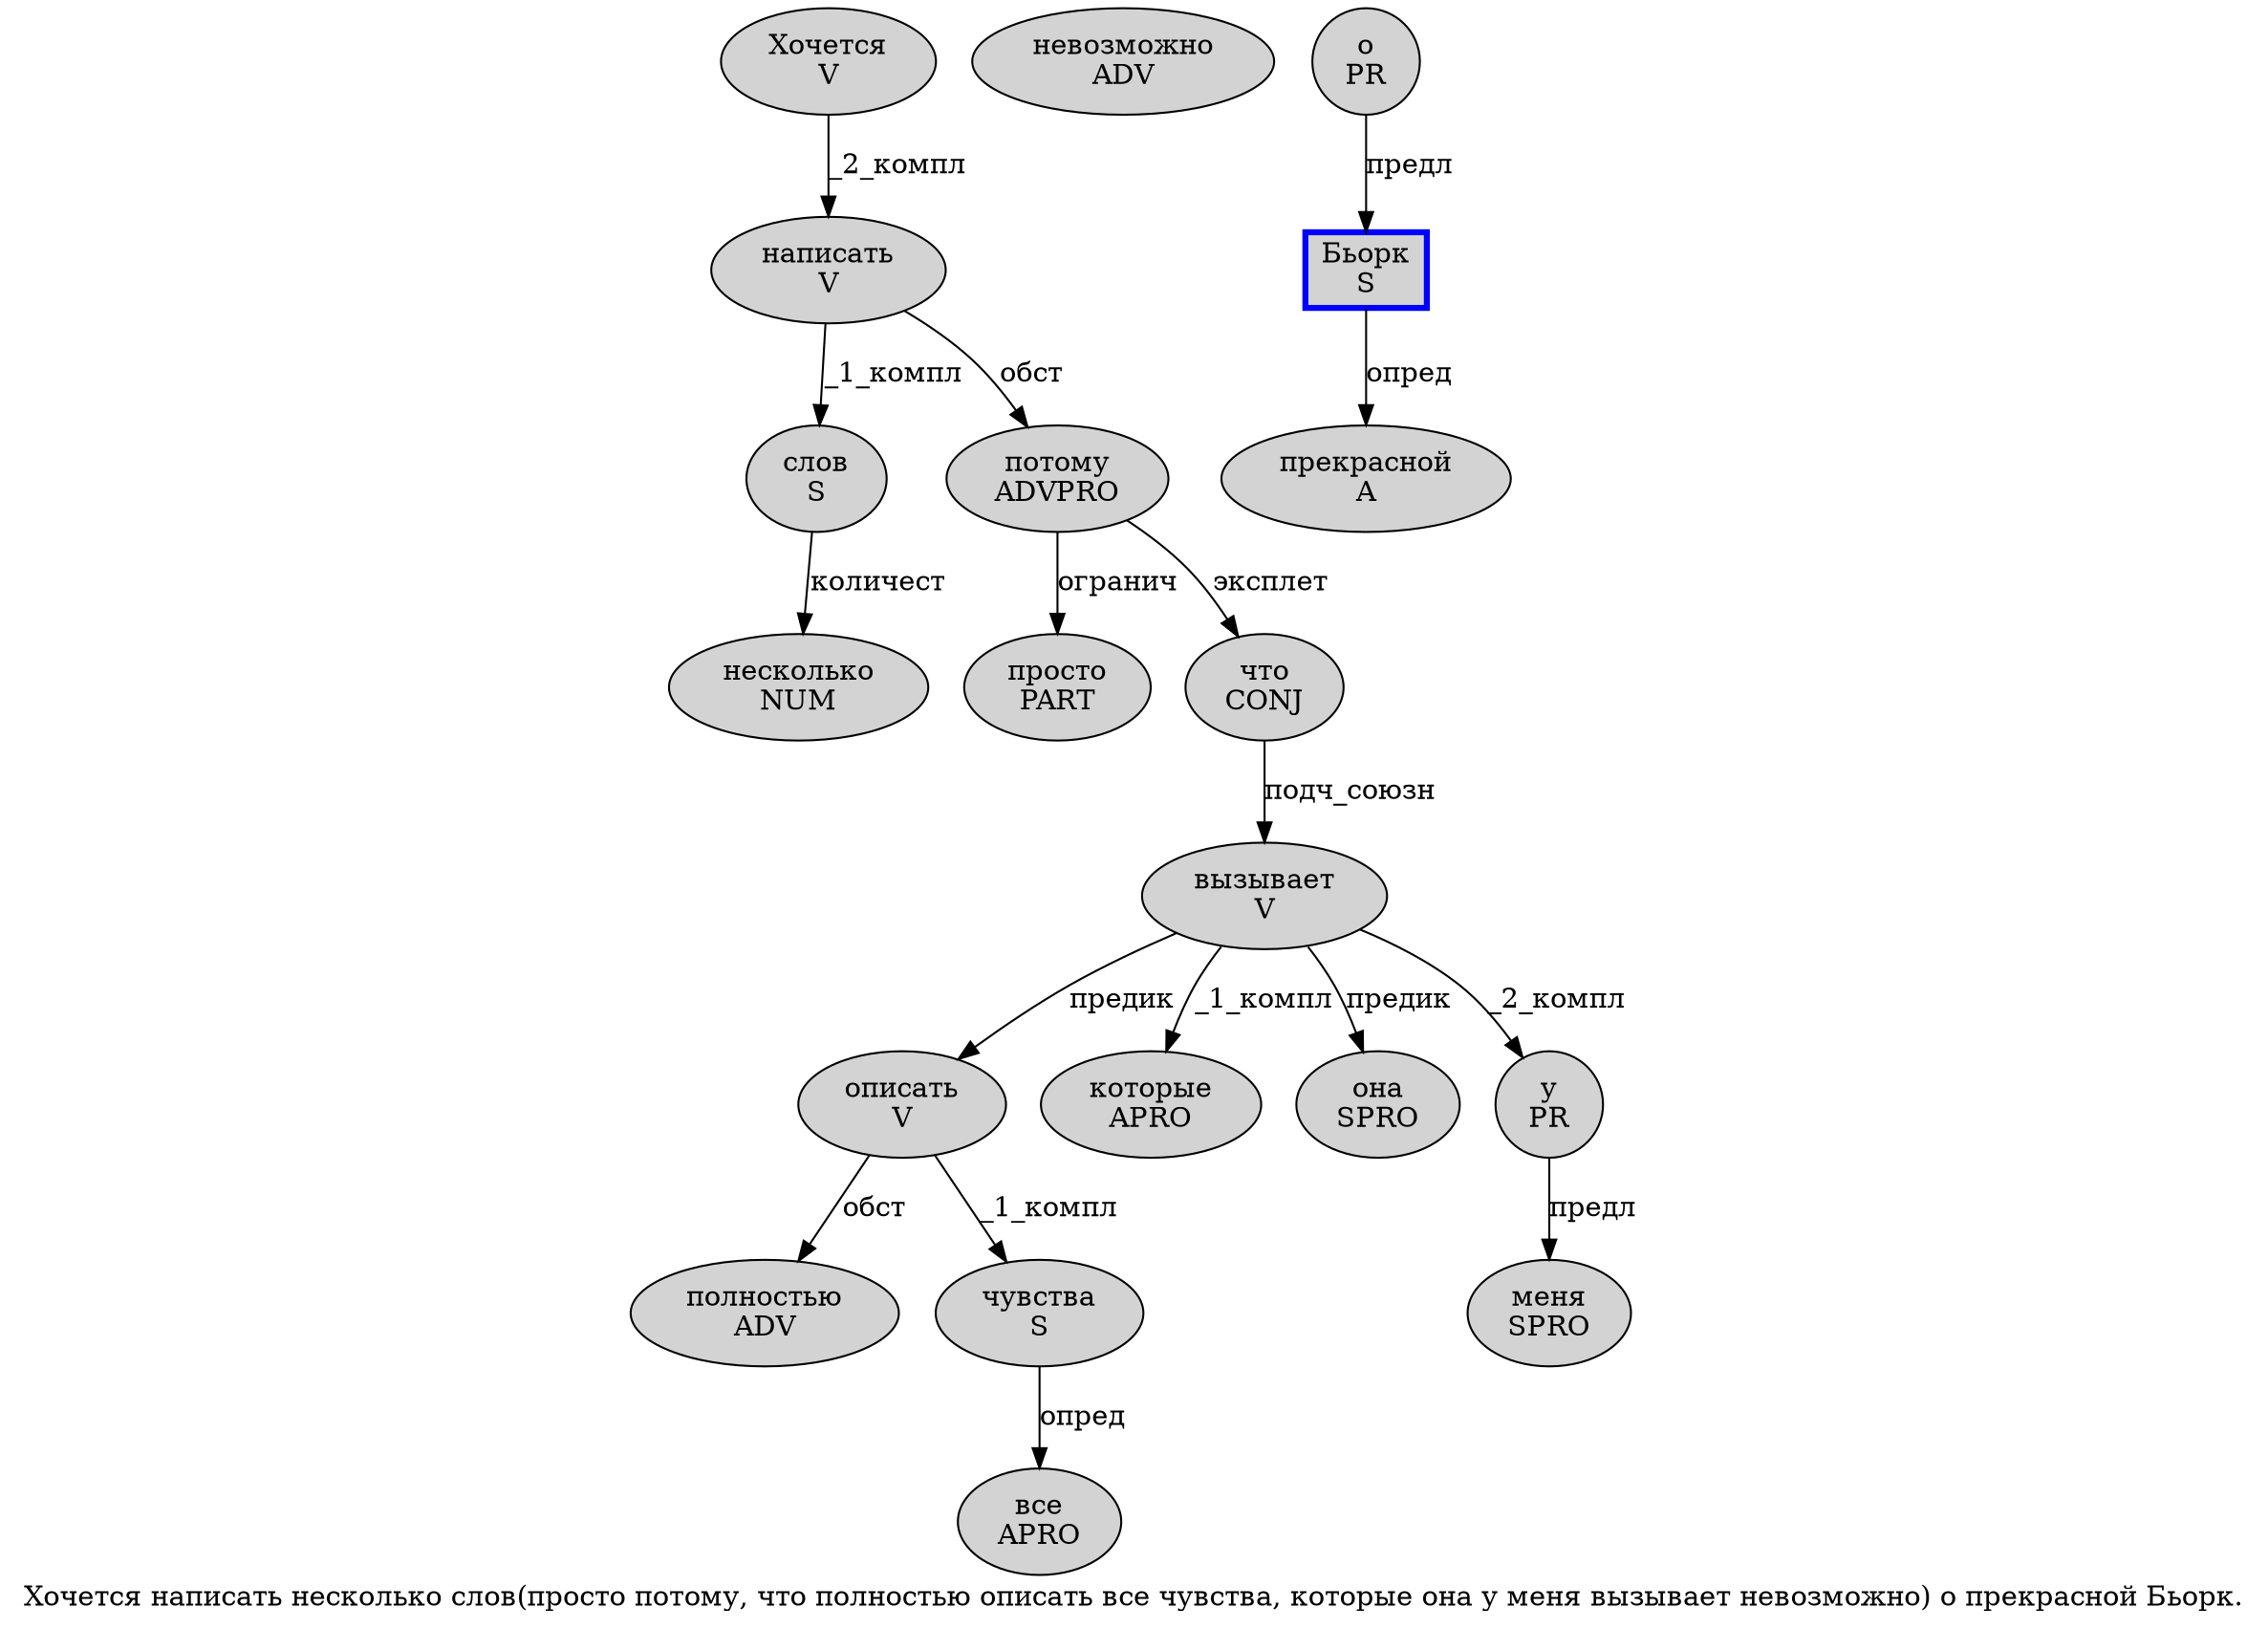 digraph SENTENCE_630 {
	graph [label="Хочется написать несколько слов(просто потому, что полностью описать все чувства, которые она у меня вызывает невозможно) о прекрасной Бьорк."]
	node [style=filled]
		0 [label="Хочется
V" color="" fillcolor=lightgray penwidth=1 shape=ellipse]
		1 [label="написать
V" color="" fillcolor=lightgray penwidth=1 shape=ellipse]
		2 [label="несколько
NUM" color="" fillcolor=lightgray penwidth=1 shape=ellipse]
		3 [label="слов
S" color="" fillcolor=lightgray penwidth=1 shape=ellipse]
		5 [label="просто
PART" color="" fillcolor=lightgray penwidth=1 shape=ellipse]
		6 [label="потому
ADVPRO" color="" fillcolor=lightgray penwidth=1 shape=ellipse]
		8 [label="что
CONJ" color="" fillcolor=lightgray penwidth=1 shape=ellipse]
		9 [label="полностью
ADV" color="" fillcolor=lightgray penwidth=1 shape=ellipse]
		10 [label="описать
V" color="" fillcolor=lightgray penwidth=1 shape=ellipse]
		11 [label="все
APRO" color="" fillcolor=lightgray penwidth=1 shape=ellipse]
		12 [label="чувства
S" color="" fillcolor=lightgray penwidth=1 shape=ellipse]
		14 [label="которые
APRO" color="" fillcolor=lightgray penwidth=1 shape=ellipse]
		15 [label="она
SPRO" color="" fillcolor=lightgray penwidth=1 shape=ellipse]
		16 [label="у
PR" color="" fillcolor=lightgray penwidth=1 shape=ellipse]
		17 [label="меня
SPRO" color="" fillcolor=lightgray penwidth=1 shape=ellipse]
		18 [label="вызывает
V" color="" fillcolor=lightgray penwidth=1 shape=ellipse]
		19 [label="невозможно
ADV" color="" fillcolor=lightgray penwidth=1 shape=ellipse]
		21 [label="о
PR" color="" fillcolor=lightgray penwidth=1 shape=ellipse]
		22 [label="прекрасной
A" color="" fillcolor=lightgray penwidth=1 shape=ellipse]
		23 [label="Бьорк
S" color=blue fillcolor=lightgray penwidth=3 shape=box]
			16 -> 17 [label="предл"]
			23 -> 22 [label="опред"]
			0 -> 1 [label="_2_компл"]
			12 -> 11 [label="опред"]
			8 -> 18 [label="подч_союзн"]
			1 -> 3 [label="_1_компл"]
			1 -> 6 [label="обст"]
			3 -> 2 [label="количест"]
			6 -> 5 [label="огранич"]
			6 -> 8 [label="эксплет"]
			18 -> 10 [label="предик"]
			18 -> 14 [label="_1_компл"]
			18 -> 15 [label="предик"]
			18 -> 16 [label="_2_компл"]
			10 -> 9 [label="обст"]
			10 -> 12 [label="_1_компл"]
			21 -> 23 [label="предл"]
}